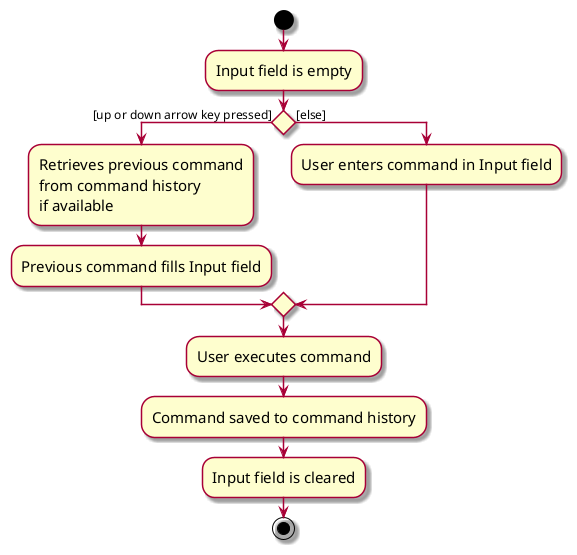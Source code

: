 @startuml
skin rose
skinparam ActivityFontSize 15
skinparam ArrowFontSize 12
start
:Input field is empty;
if () then ([up or down arrow key pressed])
    :Retrieves previous command
    from command history
    if available;
    :Previous command fills Input field;
else ([else])
    :User enters command in Input field;
endif
:User executes command;
:Command saved to command history;
:Input field is cleared;

stop
@enduml
